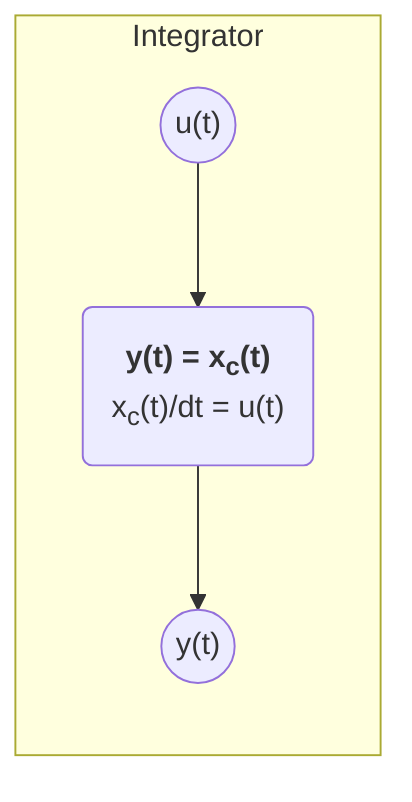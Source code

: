 flowchart TB
    subgraph "Integrator"
        direction TB

        f("<b>y(t) = x<sub>c</sub>(t)</b><br/>x<sub>c</sub>(t)/dt = u(t)")

        u(("u(t)"))
        
        y(("y(t)"))
    end

    u --> f --> y